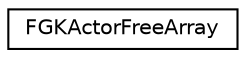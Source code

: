 digraph "Graphical Class Hierarchy"
{
 // LATEX_PDF_SIZE
  edge [fontname="Helvetica",fontsize="10",labelfontname="Helvetica",labelfontsize="10"];
  node [fontname="Helvetica",fontsize="10",shape=record];
  rankdir="LR";
  Node0 [label="FGKActorFreeArray",height=0.2,width=0.4,color="black", fillcolor="white", style="filled",URL="$structFGKActorFreeArray.html",tooltip=" "];
}
